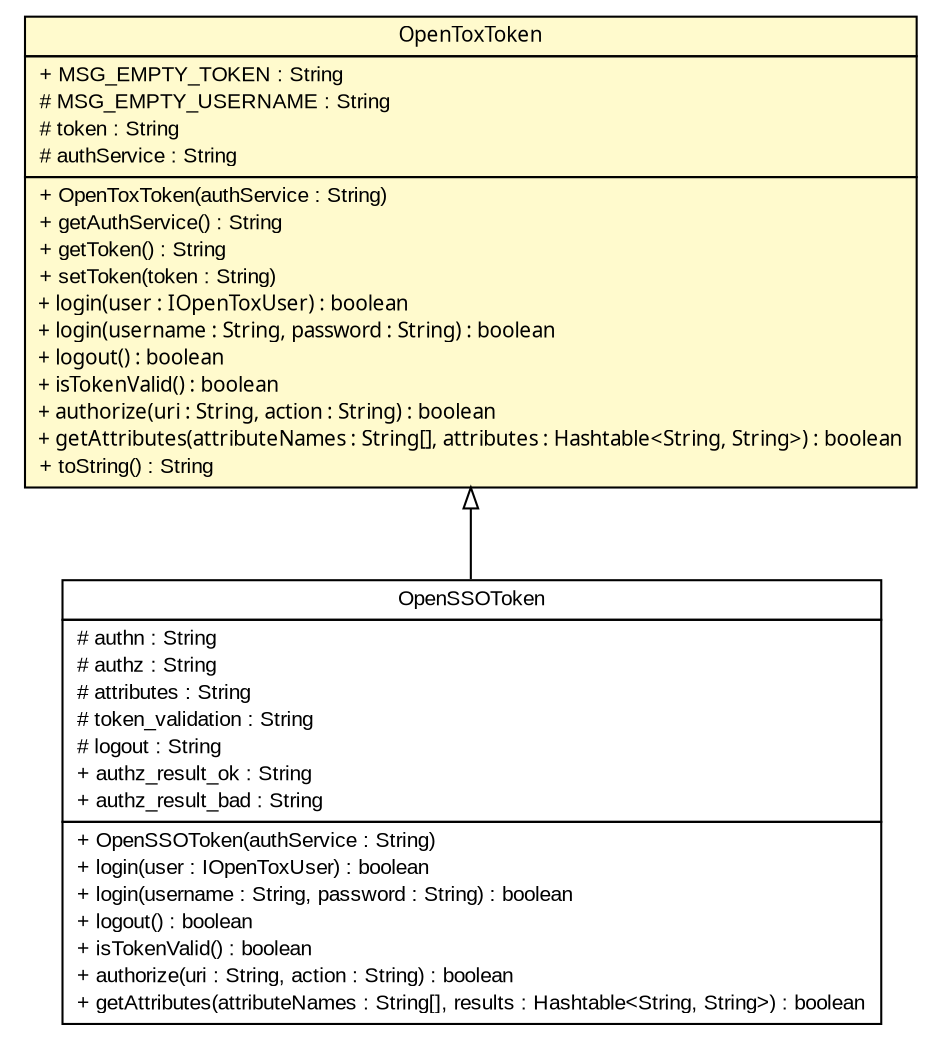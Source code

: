 #!/usr/local/bin/dot
#
# Class diagram 
# Generated by UmlGraph version 4.6 (http://www.spinellis.gr/sw/umlgraph)
#

digraph G {
	edge [fontname="arial",fontsize=10,labelfontname="arial",labelfontsize=10];
	node [fontname="arial",fontsize=10,shape=plaintext];
	// org.opentox.aa.OpenToxToken
	c619 [label=<<table border="0" cellborder="1" cellspacing="0" cellpadding="2" port="p" bgcolor="lemonChiffon" href="./OpenToxToken.html">
		<tr><td><table border="0" cellspacing="0" cellpadding="1">
			<tr><td><font face="ariali"> OpenToxToken </font></td></tr>
		</table></td></tr>
		<tr><td><table border="0" cellspacing="0" cellpadding="1">
			<tr><td align="left"> + MSG_EMPTY_TOKEN : String </td></tr>
			<tr><td align="left"> # MSG_EMPTY_USERNAME : String </td></tr>
			<tr><td align="left"> # token : String </td></tr>
			<tr><td align="left"> # authService : String </td></tr>
		</table></td></tr>
		<tr><td><table border="0" cellspacing="0" cellpadding="1">
			<tr><td align="left"> + OpenToxToken(authService : String) </td></tr>
			<tr><td align="left"> + getAuthService() : String </td></tr>
			<tr><td align="left"> + getToken() : String </td></tr>
			<tr><td align="left"> + setToken(token : String) </td></tr>
			<tr><td align="left"><font face="ariali" point-size="10.0"> + login(user : IOpenToxUser) : boolean </font></td></tr>
			<tr><td align="left"><font face="ariali" point-size="10.0"> + login(username : String, password : String) : boolean </font></td></tr>
			<tr><td align="left"><font face="ariali" point-size="10.0"> + logout() : boolean </font></td></tr>
			<tr><td align="left"><font face="ariali" point-size="10.0"> + isTokenValid() : boolean </font></td></tr>
			<tr><td align="left"><font face="ariali" point-size="10.0"> + authorize(uri : String, action : String) : boolean </font></td></tr>
			<tr><td align="left"><font face="ariali" point-size="10.0"> + getAttributes(attributeNames : String[], attributes : Hashtable&lt;String, String&gt;) : boolean </font></td></tr>
			<tr><td align="left"> + toString() : String </td></tr>
		</table></td></tr>
		</table>>, fontname="arial", fontcolor="black", fontsize=10.0];
	// org.opentox.aa.opensso.OpenSSOToken
	c622 [label=<<table border="0" cellborder="1" cellspacing="0" cellpadding="2" port="p" href="./opensso/OpenSSOToken.html">
		<tr><td><table border="0" cellspacing="0" cellpadding="1">
			<tr><td> OpenSSOToken </td></tr>
		</table></td></tr>
		<tr><td><table border="0" cellspacing="0" cellpadding="1">
			<tr><td align="left"> # authn : String </td></tr>
			<tr><td align="left"> # authz : String </td></tr>
			<tr><td align="left"> # attributes : String </td></tr>
			<tr><td align="left"> # token_validation : String </td></tr>
			<tr><td align="left"> # logout : String </td></tr>
			<tr><td align="left"> + authz_result_ok : String </td></tr>
			<tr><td align="left"> + authz_result_bad : String </td></tr>
		</table></td></tr>
		<tr><td><table border="0" cellspacing="0" cellpadding="1">
			<tr><td align="left"> + OpenSSOToken(authService : String) </td></tr>
			<tr><td align="left"> + login(user : IOpenToxUser) : boolean </td></tr>
			<tr><td align="left"> + login(username : String, password : String) : boolean </td></tr>
			<tr><td align="left"> + logout() : boolean </td></tr>
			<tr><td align="left"> + isTokenValid() : boolean </td></tr>
			<tr><td align="left"> + authorize(uri : String, action : String) : boolean </td></tr>
			<tr><td align="left"> + getAttributes(attributeNames : String[], results : Hashtable&lt;String, String&gt;) : boolean </td></tr>
		</table></td></tr>
		</table>>, fontname="arial", fontcolor="black", fontsize=10.0];
	//org.opentox.aa.opensso.OpenSSOToken extends org.opentox.aa.OpenToxToken
	c619:p -> c622:p [dir=back,arrowtail=empty];
}

